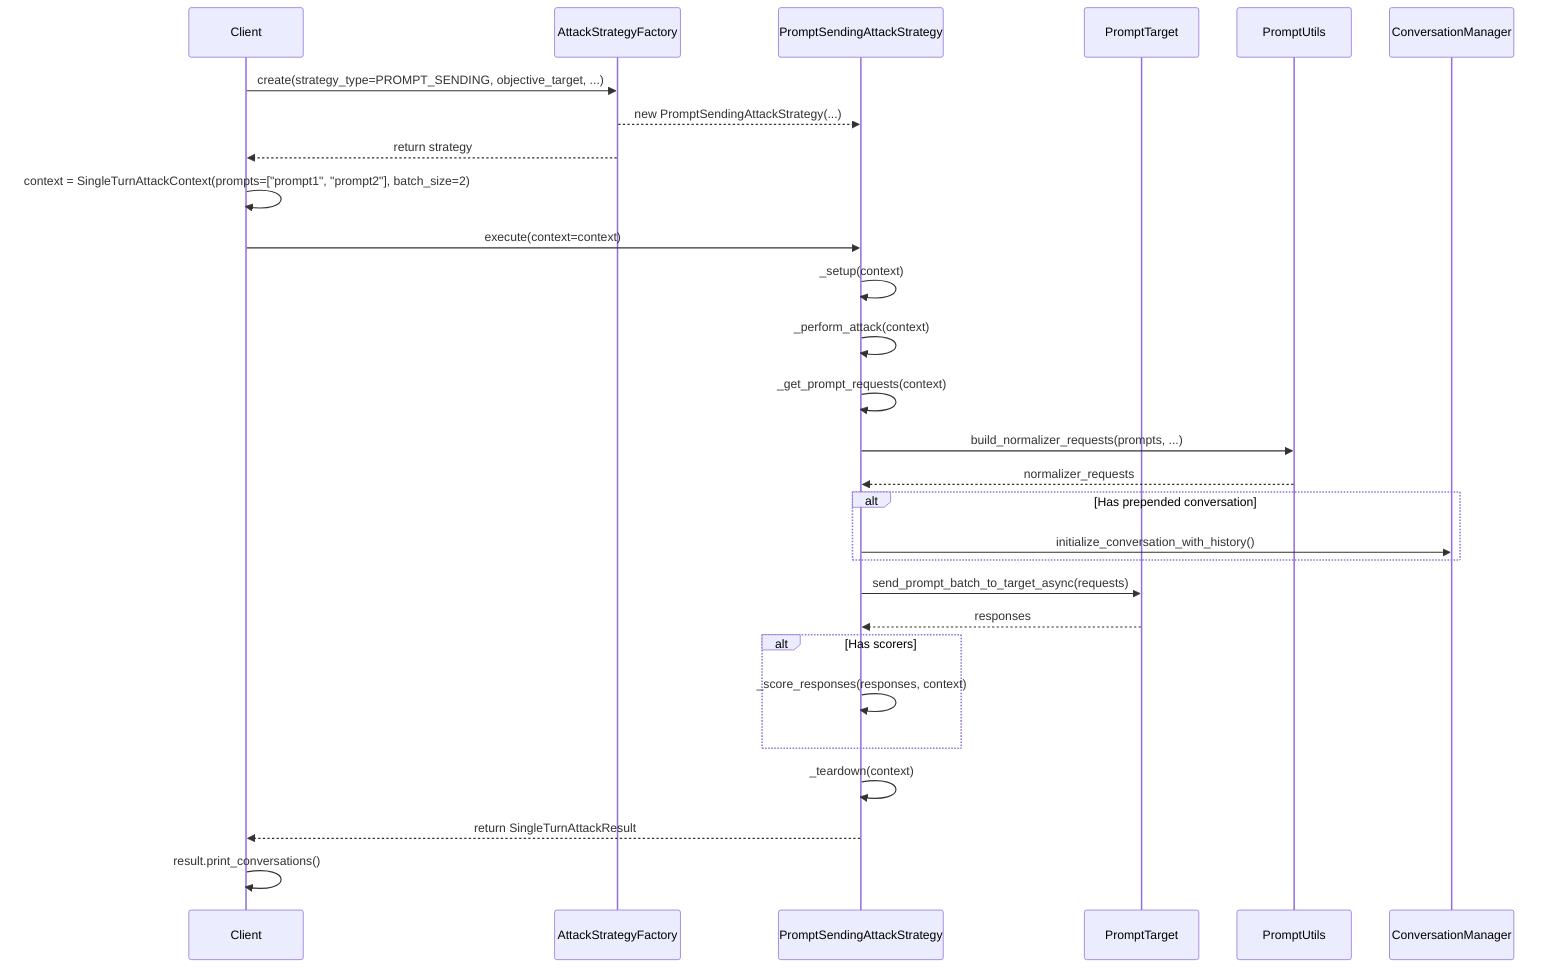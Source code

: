 sequenceDiagram
    participant Client
    participant Factory as AttackStrategyFactory
    participant Strategy as PromptSendingAttackStrategy
    participant Target as PromptTarget
    participant PromptUtils
    participant ConvManager as ConversationManager
    
    Client->>Factory: create(strategy_type=PROMPT_SENDING, objective_target, ...)
    Factory-->>Strategy: new PromptSendingAttackStrategy(...)
    Factory-->>Client: return strategy
    
    Client->>Client: context = SingleTurnAttackContext(prompts=["prompt1", "prompt2"], batch_size=2)
    Client->>Strategy: execute(context=context)
    
    Strategy->>Strategy: _setup(context)
    Strategy->>Strategy: _perform_attack(context)
    
    Strategy->>Strategy: _get_prompt_requests(context)
    Strategy->>PromptUtils: build_normalizer_requests(prompts, ...)
    PromptUtils-->>Strategy: normalizer_requests
    
    alt Has prepended conversation
        Strategy->>ConvManager: initialize_conversation_with_history()
    end
    
    Strategy->>Target: send_prompt_batch_to_target_async(requests)
    Target-->>Strategy: responses
    
    alt Has scorers
        Strategy->>Strategy: _score_responses(responses, context) 
    end
    
    Strategy->>Strategy: _teardown(context)
    Strategy-->>Client: return SingleTurnAttackResult
    
    Client->>Client: result.print_conversations()